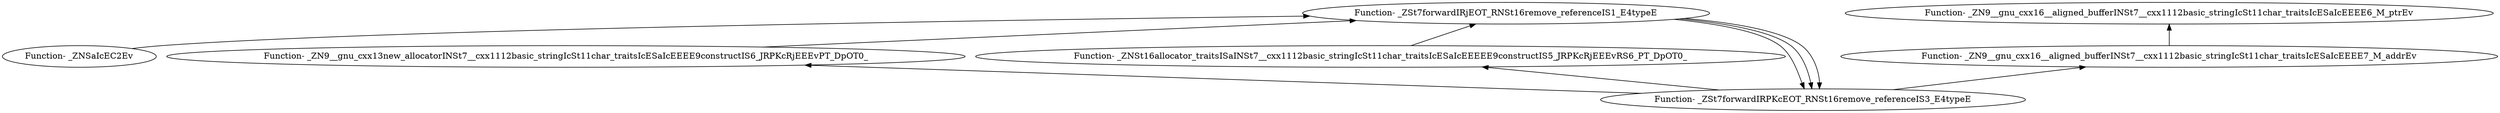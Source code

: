 digraph {
	"Function- _ZNSaIcEC2Ev"
	"Function- _ZSt7forwardIRjEOT_RNSt16remove_referenceIS1_E4typeE"
	"Function- _ZSt7forwardIRjEOT_RNSt16remove_referenceIS1_E4typeE" -> "Function- _ZNSaIcEC2Ev" [dir=back]
	"Function- _ZSt7forwardIRPKcEOT_RNSt16remove_referenceIS3_E4typeE"
	"Function- _ZSt7forwardIRPKcEOT_RNSt16remove_referenceIS3_E4typeE" -> "Function- _ZSt7forwardIRjEOT_RNSt16remove_referenceIS1_E4typeE" [dir=back]
	"Function- _ZN9__gnu_cxx13new_allocatorINSt7__cxx1112basic_stringIcSt11char_traitsIcESaIcEEEE9constructIS6_JRPKcRjEEEvPT_DpOT0_"
	"Function- _ZN9__gnu_cxx13new_allocatorINSt7__cxx1112basic_stringIcSt11char_traitsIcESaIcEEEE9constructIS6_JRPKcRjEEEvPT_DpOT0_" -> "Function- _ZSt7forwardIRPKcEOT_RNSt16remove_referenceIS3_E4typeE" [dir=back]
	"Function- _ZSt7forwardIRjEOT_RNSt16remove_referenceIS1_E4typeE"
	"Function- _ZSt7forwardIRjEOT_RNSt16remove_referenceIS1_E4typeE" -> "Function- _ZN9__gnu_cxx13new_allocatorINSt7__cxx1112basic_stringIcSt11char_traitsIcESaIcEEEE9constructIS6_JRPKcRjEEEvPT_DpOT0_" [dir=back]
	"Function- _ZSt7forwardIRPKcEOT_RNSt16remove_referenceIS3_E4typeE"
	"Function- _ZSt7forwardIRPKcEOT_RNSt16remove_referenceIS3_E4typeE" -> "Function- _ZSt7forwardIRjEOT_RNSt16remove_referenceIS1_E4typeE" [dir=back]
	"Function- _ZNSt16allocator_traitsISaINSt7__cxx1112basic_stringIcSt11char_traitsIcESaIcEEEEE9constructIS5_JRPKcRjEEEvRS6_PT_DpOT0_"
	"Function- _ZNSt16allocator_traitsISaINSt7__cxx1112basic_stringIcSt11char_traitsIcESaIcEEEEE9constructIS5_JRPKcRjEEEvRS6_PT_DpOT0_" -> "Function- _ZSt7forwardIRPKcEOT_RNSt16remove_referenceIS3_E4typeE" [dir=back]
	"Function- _ZSt7forwardIRjEOT_RNSt16remove_referenceIS1_E4typeE"
	"Function- _ZSt7forwardIRjEOT_RNSt16remove_referenceIS1_E4typeE" -> "Function- _ZNSt16allocator_traitsISaINSt7__cxx1112basic_stringIcSt11char_traitsIcESaIcEEEEE9constructIS5_JRPKcRjEEEvRS6_PT_DpOT0_" [dir=back]
	"Function- _ZSt7forwardIRPKcEOT_RNSt16remove_referenceIS3_E4typeE"
	"Function- _ZSt7forwardIRPKcEOT_RNSt16remove_referenceIS3_E4typeE" -> "Function- _ZSt7forwardIRjEOT_RNSt16remove_referenceIS1_E4typeE" [dir=back]
	"Function- _ZN9__gnu_cxx16__aligned_bufferINSt7__cxx1112basic_stringIcSt11char_traitsIcESaIcEEEE7_M_addrEv"
	"Function- _ZN9__gnu_cxx16__aligned_bufferINSt7__cxx1112basic_stringIcSt11char_traitsIcESaIcEEEE7_M_addrEv" -> "Function- _ZSt7forwardIRPKcEOT_RNSt16remove_referenceIS3_E4typeE" [dir=back]
	"Function- _ZN9__gnu_cxx16__aligned_bufferINSt7__cxx1112basic_stringIcSt11char_traitsIcESaIcEEEE6_M_ptrEv"
	"Function- _ZN9__gnu_cxx16__aligned_bufferINSt7__cxx1112basic_stringIcSt11char_traitsIcESaIcEEEE6_M_ptrEv" -> "Function- _ZN9__gnu_cxx16__aligned_bufferINSt7__cxx1112basic_stringIcSt11char_traitsIcESaIcEEEE7_M_addrEv" [dir=back]
}
